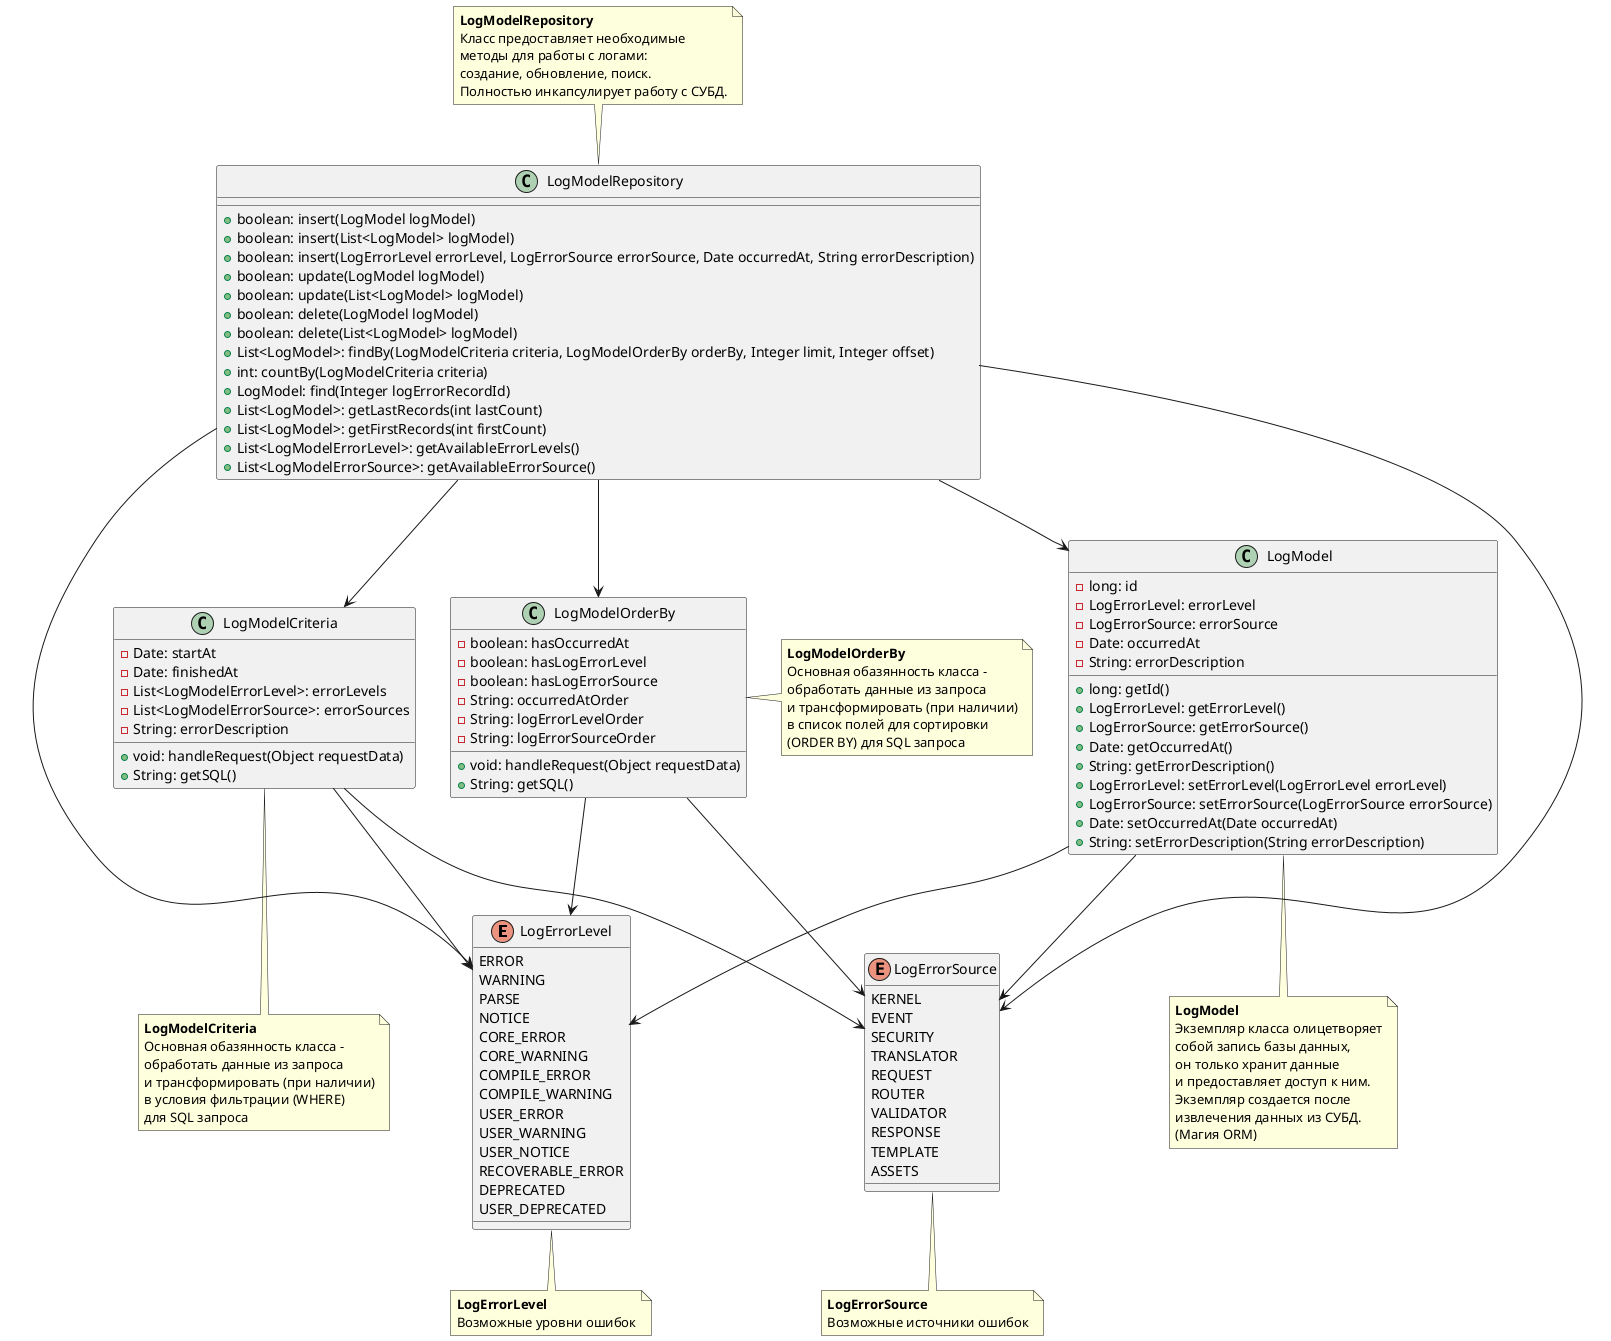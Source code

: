 @startuml

enum LogErrorLevel {
    ERROR
    WARNING
    PARSE
    NOTICE
    CORE_ERROR
    CORE_WARNING
    COMPILE_ERROR
    COMPILE_WARNING
    USER_ERROR
    USER_WARNING
    USER_NOTICE
    RECOVERABLE_ERROR
    DEPRECATED
    USER_DEPRECATED
}

enum LogErrorSource {
    KERNEL
    EVENT
    SECURITY
    TRANSLATOR
    REQUEST
    ROUTER
    VALIDATOR
    RESPONSE
    TEMPLATE
    ASSETS
}

class LogModel {
    -long: id
    -LogErrorLevel: errorLevel
    -LogErrorSource: errorSource
    -Date: occurredAt
    -String: errorDescription
    +long: getId()
    +LogErrorLevel: getErrorLevel()
    +LogErrorSource: getErrorSource()
    +Date: getOccurredAt()
    +String: getErrorDescription()
    +LogErrorLevel: setErrorLevel(LogErrorLevel errorLevel)
    +LogErrorSource: setErrorSource(LogErrorSource errorSource)
    +Date: setOccurredAt(Date occurredAt)
    +String: setErrorDescription(String errorDescription)
}

class LogModelRepository {
    +boolean: insert(LogModel logModel)
    +boolean: insert(List<LogModel> logModel)
    +boolean: insert(LogErrorLevel errorLevel, LogErrorSource errorSource, Date occurredAt, String errorDescription)
    +boolean: update(LogModel logModel)
    +boolean: update(List<LogModel> logModel)
    +boolean: delete(LogModel logModel)
    +boolean: delete(List<LogModel> logModel)
    +List<LogModel>: findBy(LogModelCriteria criteria, LogModelOrderBy orderBy, Integer limit, Integer offset)
    +int: countBy(LogModelCriteria criteria)
    +LogModel: find(Integer logErrorRecordId)
    +List<LogModel>: getLastRecords(int lastCount)
    +List<LogModel>: getFirstRecords(int firstCount)
    +List<LogModelErrorLevel>: getAvailableErrorLevels()
    +List<LogModelErrorSource>: getAvailableErrorSource()
}

class LogModelCriteria {
    -Date: startAt
    -Date: finishedAt
    -List<LogModelErrorLevel>: errorLevels
    -List<LogModelErrorSource>: errorSources
    -String: errorDescription
    +void: handleRequest(Object requestData)
    +String: getSQL()
}

class LogModelOrderBy {
    -boolean: hasOccurredAt
    -boolean: hasLogErrorLevel
    -boolean: hasLogErrorSource
    -String: occurredAtOrder
    -String: logErrorLevelOrder
    -String: logErrorSourceOrder
    +void: handleRequest(Object requestData)
    +String: getSQL()
}

LogModelRepository --> LogErrorLevel
LogModelRepository --> LogErrorSource
LogModelRepository --> LogModel
LogModelRepository --> LogModelCriteria
LogModelRepository --> LogModelOrderBy
LogModel --> LogErrorLevel
LogModel --> LogErrorSource
LogModelCriteria --> LogErrorLevel
LogModelCriteria --> LogErrorSource
LogModelOrderBy --> LogErrorLevel
LogModelOrderBy --> LogErrorSource

note bottom of LogModel: <b>LogModel</b>\nЭкземпляр класса олицетворяет\nсобой запись базы данных,\nон только хранит данные\nи предоставляет доступ к ним.\nЭкземпляр создается после\nизвлечения данных из СУБД.\n(Магия ORM)
note top of LogModelRepository: <b>LogModelRepository</b>\nКласс предоставляет необходимые\nметоды для работы с логами:\nсоздание, обновление, поиск.\nПолностью инкапсулирует работу с СУБД.
note bottom of LogModelCriteria: <b>LogModelCriteria</b>\nОсновная обазянность класса -\nобработать данные из запроса\nи трансформировать (при наличии)\nв условия фильтрации (WHERE)\nдля SQL запроса
note right of LogModelOrderBy: <b>LogModelOrderBy</b>\nОсновная обазянность класса -\nобработать данные из запроса\nи трансформировать (при наличии)\nв список полей для сортировки\n(ORDER BY) для SQL запроса
note bottom of LogErrorLevel: <b>LogErrorLevel</b>\nВозможные уровни ошибок
note bottom of LogErrorSource: <b>LogErrorSource</b>\nВозможные источники ошибок

@enduml